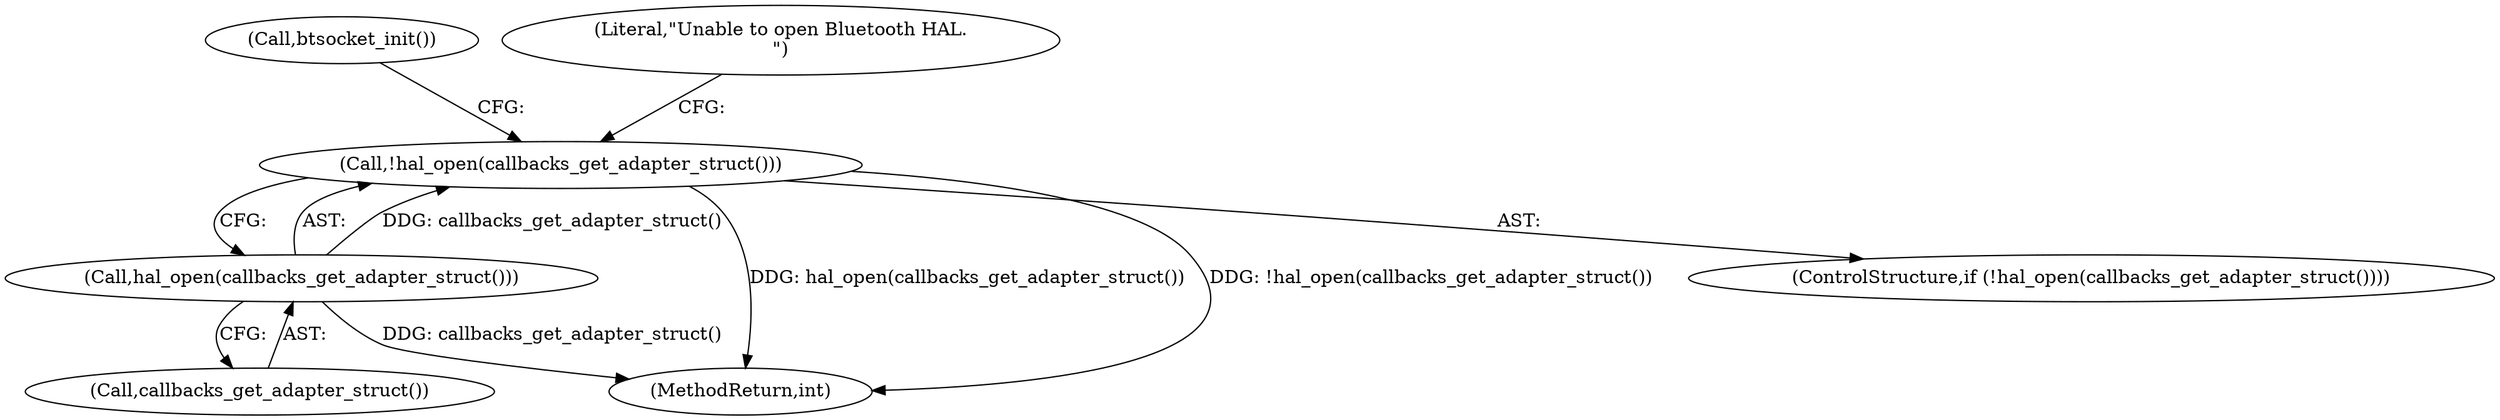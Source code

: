 digraph "0_Android_37c88107679d36c419572732b4af6e18bb2f7dce_5@API" {
"1000262" [label="(Call,!hal_open(callbacks_get_adapter_struct()))"];
"1000263" [label="(Call,hal_open(callbacks_get_adapter_struct()))"];
"1000272" [label="(Call,btsocket_init())"];
"1000264" [label="(Call,callbacks_get_adapter_struct())"];
"1000263" [label="(Call,hal_open(callbacks_get_adapter_struct()))"];
"1000504" [label="(MethodReturn,int)"];
"1000262" [label="(Call,!hal_open(callbacks_get_adapter_struct()))"];
"1000261" [label="(ControlStructure,if (!hal_open(callbacks_get_adapter_struct())))"];
"1000267" [label="(Literal,\"Unable to open Bluetooth HAL.\n\")"];
"1000262" -> "1000261"  [label="AST: "];
"1000262" -> "1000263"  [label="CFG: "];
"1000263" -> "1000262"  [label="AST: "];
"1000267" -> "1000262"  [label="CFG: "];
"1000272" -> "1000262"  [label="CFG: "];
"1000262" -> "1000504"  [label="DDG: hal_open(callbacks_get_adapter_struct())"];
"1000262" -> "1000504"  [label="DDG: !hal_open(callbacks_get_adapter_struct())"];
"1000263" -> "1000262"  [label="DDG: callbacks_get_adapter_struct()"];
"1000263" -> "1000264"  [label="CFG: "];
"1000264" -> "1000263"  [label="AST: "];
"1000263" -> "1000504"  [label="DDG: callbacks_get_adapter_struct()"];
}
